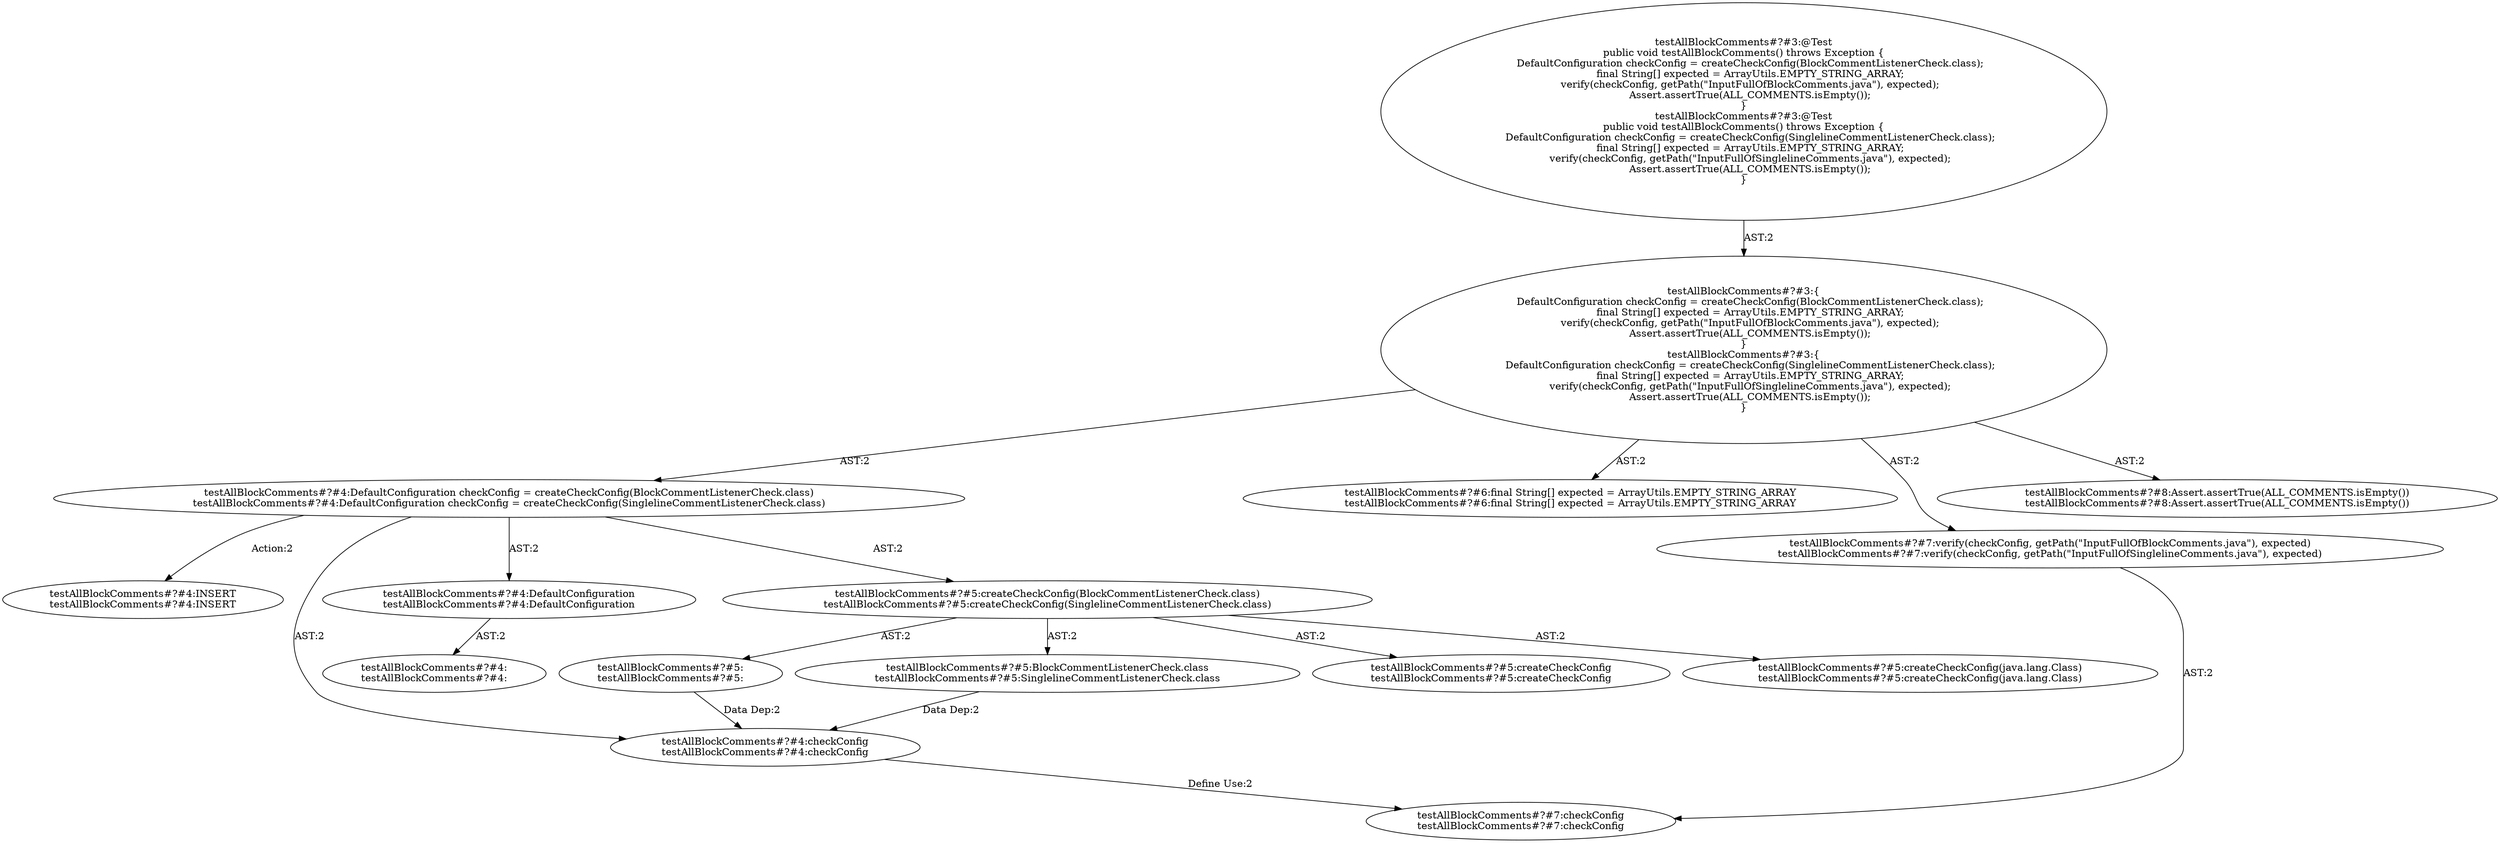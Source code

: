 digraph "Pattern" {
0 [label="testAllBlockComments#?#4:INSERT
testAllBlockComments#?#4:INSERT" shape=ellipse]
1 [label="testAllBlockComments#?#4:DefaultConfiguration checkConfig = createCheckConfig(BlockCommentListenerCheck.class)
testAllBlockComments#?#4:DefaultConfiguration checkConfig = createCheckConfig(SinglelineCommentListenerCheck.class)" shape=ellipse]
2 [label="testAllBlockComments#?#3:\{
    DefaultConfiguration checkConfig = createCheckConfig(BlockCommentListenerCheck.class);
    final String[] expected = ArrayUtils.EMPTY_STRING_ARRAY;
    verify(checkConfig, getPath(\"InputFullOfBlockComments.java\"), expected);
    Assert.assertTrue(ALL_COMMENTS.isEmpty());
\}
testAllBlockComments#?#3:\{
    DefaultConfiguration checkConfig = createCheckConfig(SinglelineCommentListenerCheck.class);
    final String[] expected = ArrayUtils.EMPTY_STRING_ARRAY;
    verify(checkConfig, getPath(\"InputFullOfSinglelineComments.java\"), expected);
    Assert.assertTrue(ALL_COMMENTS.isEmpty());
\}" shape=ellipse]
3 [label="testAllBlockComments#?#3:@Test
public void testAllBlockComments() throws Exception \{
    DefaultConfiguration checkConfig = createCheckConfig(BlockCommentListenerCheck.class);
    final String[] expected = ArrayUtils.EMPTY_STRING_ARRAY;
    verify(checkConfig, getPath(\"InputFullOfBlockComments.java\"), expected);
    Assert.assertTrue(ALL_COMMENTS.isEmpty());
\}
testAllBlockComments#?#3:@Test
public void testAllBlockComments() throws Exception \{
    DefaultConfiguration checkConfig = createCheckConfig(SinglelineCommentListenerCheck.class);
    final String[] expected = ArrayUtils.EMPTY_STRING_ARRAY;
    verify(checkConfig, getPath(\"InputFullOfSinglelineComments.java\"), expected);
    Assert.assertTrue(ALL_COMMENTS.isEmpty());
\}" shape=ellipse]
4 [label="testAllBlockComments#?#6:final String[] expected = ArrayUtils.EMPTY_STRING_ARRAY
testAllBlockComments#?#6:final String[] expected = ArrayUtils.EMPTY_STRING_ARRAY" shape=ellipse]
5 [label="testAllBlockComments#?#7:verify(checkConfig, getPath(\"InputFullOfBlockComments.java\"), expected)
testAllBlockComments#?#7:verify(checkConfig, getPath(\"InputFullOfSinglelineComments.java\"), expected)" shape=ellipse]
6 [label="testAllBlockComments#?#8:Assert.assertTrue(ALL_COMMENTS.isEmpty())
testAllBlockComments#?#8:Assert.assertTrue(ALL_COMMENTS.isEmpty())" shape=ellipse]
7 [label="testAllBlockComments#?#4:checkConfig
testAllBlockComments#?#4:checkConfig" shape=ellipse]
8 [label="testAllBlockComments#?#5:
testAllBlockComments#?#5:" shape=ellipse]
9 [label="testAllBlockComments#?#5:BlockCommentListenerCheck.class
testAllBlockComments#?#5:SinglelineCommentListenerCheck.class" shape=ellipse]
10 [label="testAllBlockComments#?#7:checkConfig
testAllBlockComments#?#7:checkConfig" shape=ellipse]
11 [label="testAllBlockComments#?#4:DefaultConfiguration
testAllBlockComments#?#4:DefaultConfiguration" shape=ellipse]
12 [label="testAllBlockComments#?#4:
testAllBlockComments#?#4:" shape=ellipse]
13 [label="testAllBlockComments#?#5:createCheckConfig(BlockCommentListenerCheck.class)
testAllBlockComments#?#5:createCheckConfig(SinglelineCommentListenerCheck.class)" shape=ellipse]
14 [label="testAllBlockComments#?#5:createCheckConfig
testAllBlockComments#?#5:createCheckConfig" shape=ellipse]
15 [label="testAllBlockComments#?#5:createCheckConfig(java.lang.Class)
testAllBlockComments#?#5:createCheckConfig(java.lang.Class)" shape=ellipse]
1 -> 0 [label="Action:2"];
1 -> 7 [label="AST:2"];
1 -> 11 [label="AST:2"];
1 -> 13 [label="AST:2"];
2 -> 1 [label="AST:2"];
2 -> 4 [label="AST:2"];
2 -> 5 [label="AST:2"];
2 -> 6 [label="AST:2"];
3 -> 2 [label="AST:2"];
5 -> 10 [label="AST:2"];
7 -> 10 [label="Define Use:2"];
8 -> 7 [label="Data Dep:2"];
9 -> 7 [label="Data Dep:2"];
11 -> 12 [label="AST:2"];
13 -> 8 [label="AST:2"];
13 -> 9 [label="AST:2"];
13 -> 14 [label="AST:2"];
13 -> 15 [label="AST:2"];
}